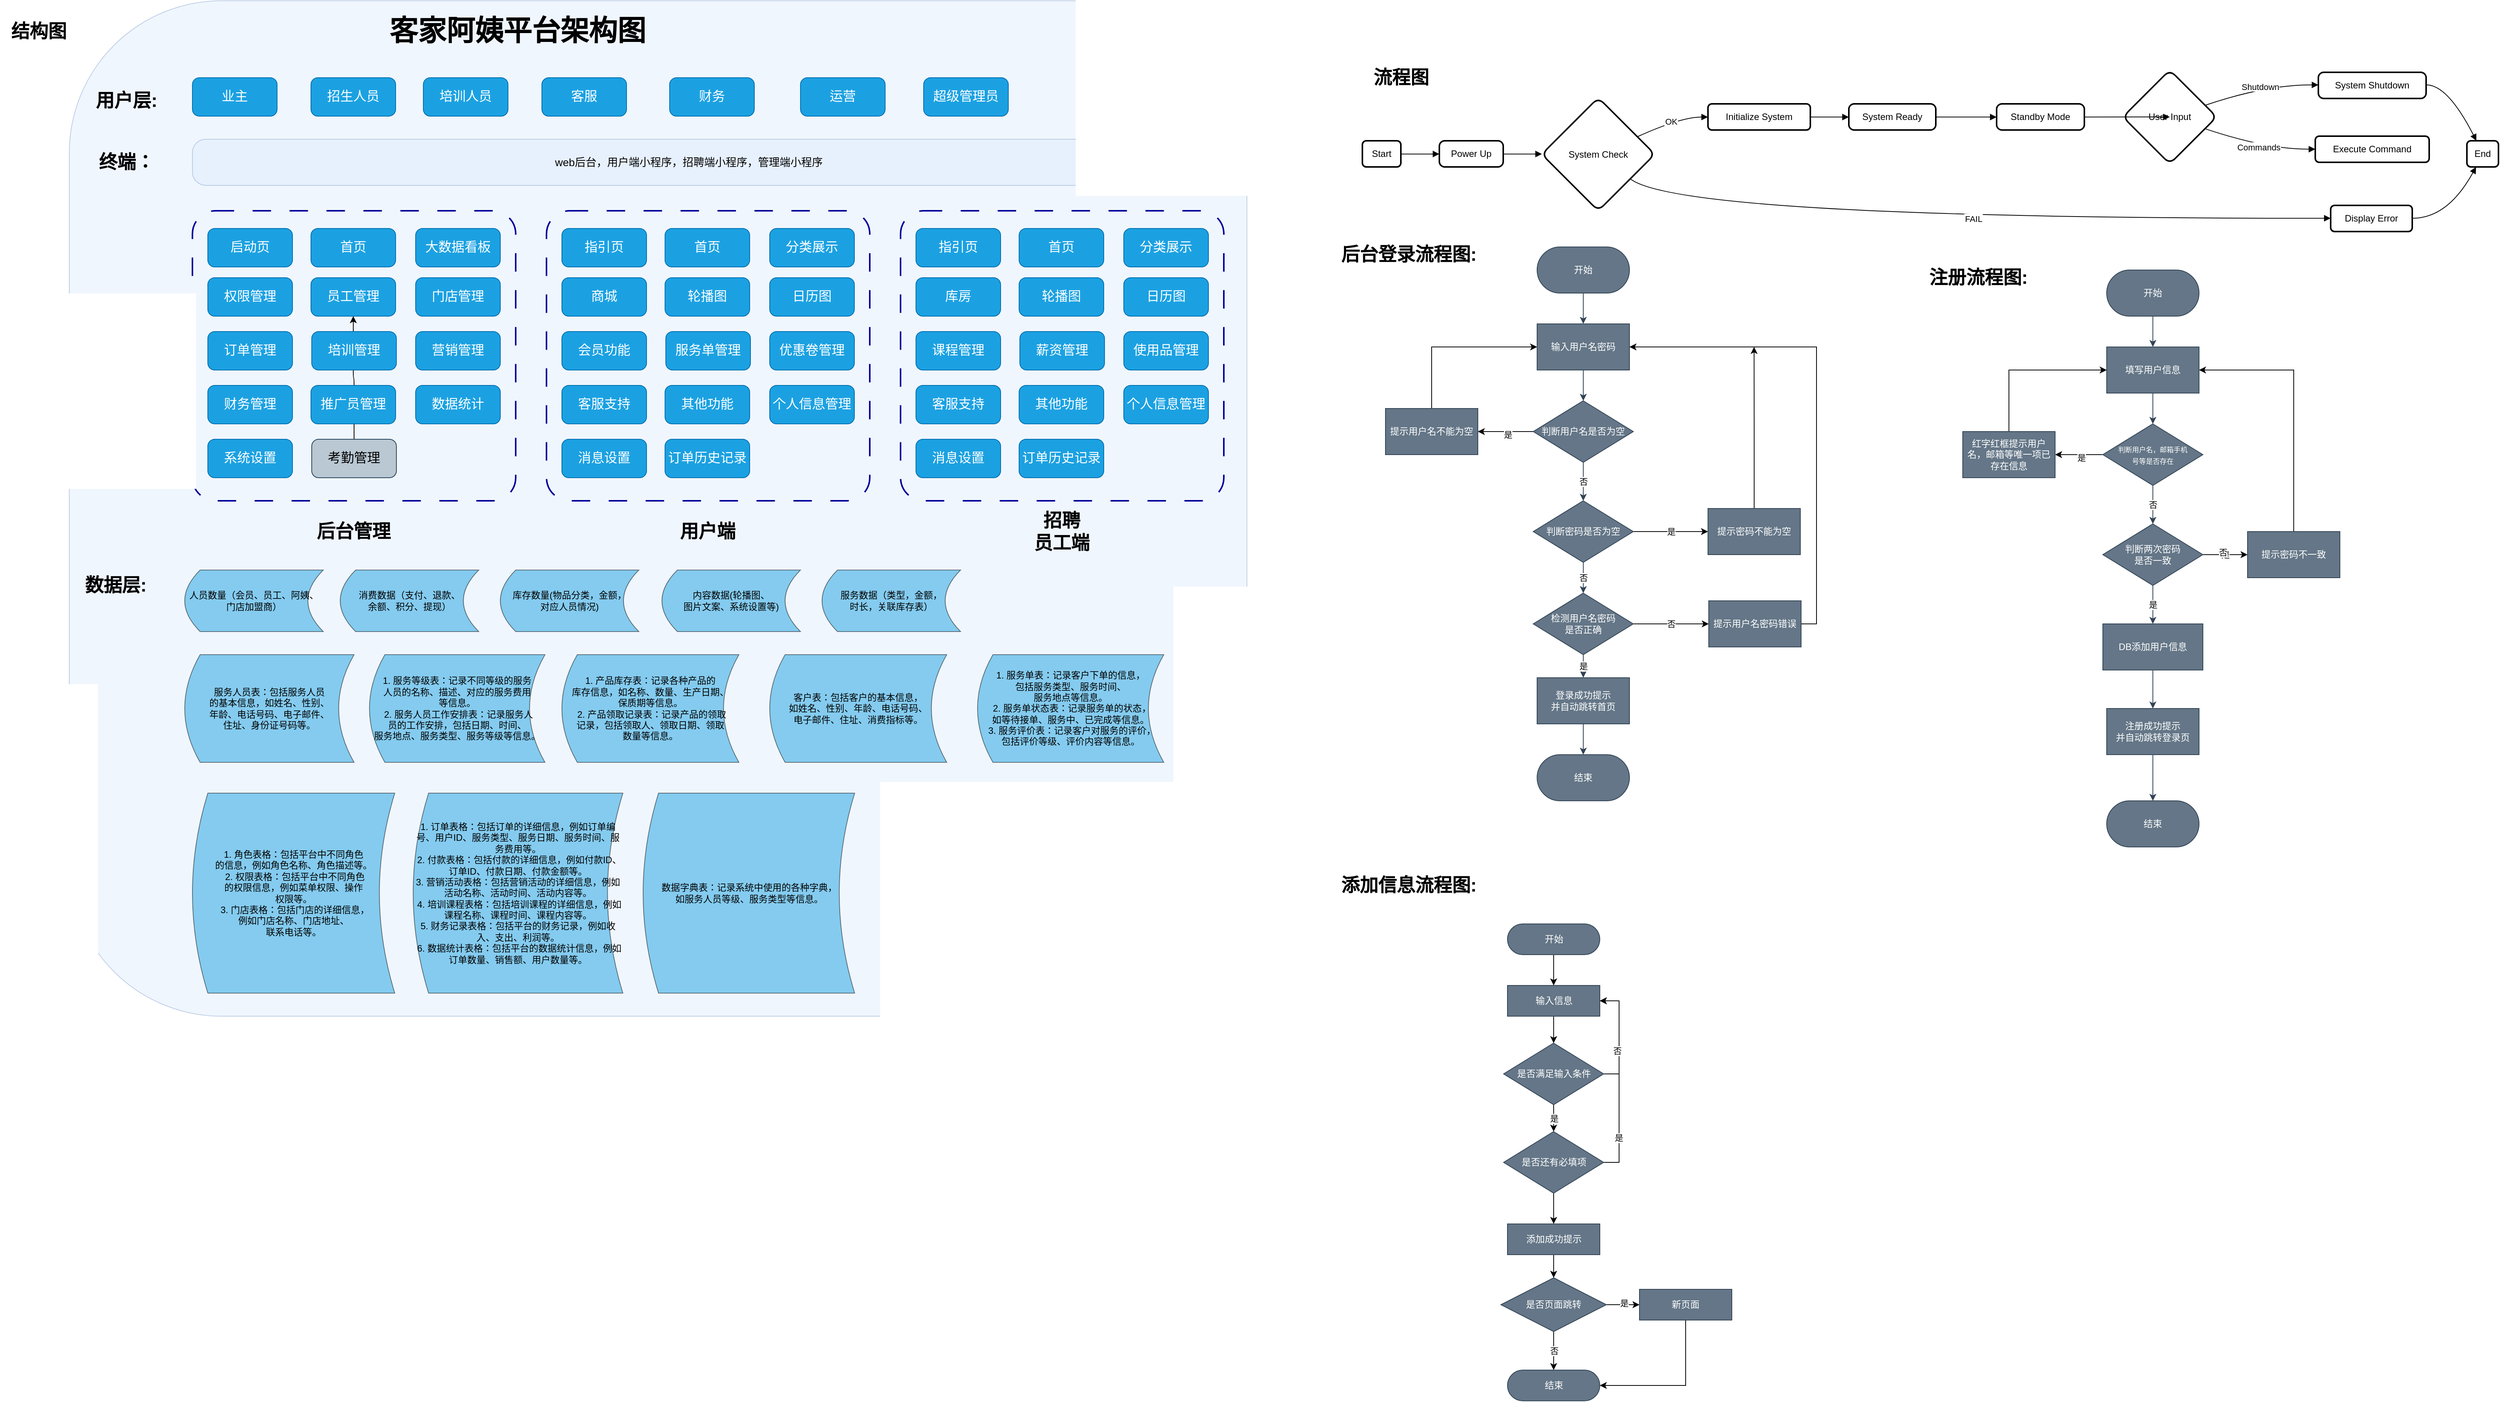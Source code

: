 <mxfile version="21.3.0" type="github">
  <diagram name="Page-1" id="kuUTJhznfEHe3Q5honYC">
    <mxGraphModel dx="1498" dy="2571" grid="1" gridSize="10" guides="1" tooltips="1" connect="1" arrows="1" fold="1" page="1" pageScale="1" pageWidth="827" pageHeight="1169" math="0" shadow="0">
      <root>
        <mxCell id="0" />
        <mxCell id="5et0_8yqEDU4hoJO8OPt-68" value="添加信息流程图" parent="0" />
        <mxCell id="5et0_8yqEDU4hoJO8OPt-126" style="edgeStyle=orthogonalEdgeStyle;rounded=0;orthogonalLoop=1;jettySize=auto;html=1;exitX=0.5;exitY=1;exitDx=0;exitDy=0;" edge="1" parent="5et0_8yqEDU4hoJO8OPt-68" source="5et0_8yqEDU4hoJO8OPt-127" target="5et0_8yqEDU4hoJO8OPt-129">
          <mxGeometry relative="1" as="geometry" />
        </mxCell>
        <mxCell id="5et0_8yqEDU4hoJO8OPt-127" value="开始" style="rounded=1;whiteSpace=wrap;html=1;arcSize=50;fillColor=#647687;strokeColor=#314354;fontColor=#ffffff;" vertex="1" parent="5et0_8yqEDU4hoJO8OPt-68">
          <mxGeometry x="1968.5" y="320" width="120" height="40" as="geometry" />
        </mxCell>
        <mxCell id="5et0_8yqEDU4hoJO8OPt-128" style="edgeStyle=orthogonalEdgeStyle;rounded=0;orthogonalLoop=1;jettySize=auto;html=1;exitX=0.5;exitY=1;exitDx=0;exitDy=0;" edge="1" parent="5et0_8yqEDU4hoJO8OPt-68" source="5et0_8yqEDU4hoJO8OPt-129" target="5et0_8yqEDU4hoJO8OPt-132">
          <mxGeometry relative="1" as="geometry" />
        </mxCell>
        <mxCell id="5et0_8yqEDU4hoJO8OPt-129" value="输入信息" style="rounded=0;whiteSpace=wrap;html=1;fillColor=#647687;strokeColor=#314354;fontColor=#ffffff;" vertex="1" parent="5et0_8yqEDU4hoJO8OPt-68">
          <mxGeometry x="1968.5" y="400" width="120" height="40" as="geometry" />
        </mxCell>
        <mxCell id="5et0_8yqEDU4hoJO8OPt-130" value="" style="edgeStyle=orthogonalEdgeStyle;rounded=0;orthogonalLoop=1;jettySize=auto;html=1;exitX=1;exitY=0.5;exitDx=0;exitDy=0;entryX=1;entryY=0.5;entryDx=0;entryDy=0;" edge="1" parent="5et0_8yqEDU4hoJO8OPt-68" source="5et0_8yqEDU4hoJO8OPt-132" target="5et0_8yqEDU4hoJO8OPt-129">
          <mxGeometry relative="1" as="geometry" />
        </mxCell>
        <mxCell id="5et0_8yqEDU4hoJO8OPt-131" value="是" style="edgeStyle=orthogonalEdgeStyle;rounded=0;orthogonalLoop=1;jettySize=auto;html=1;exitX=0.5;exitY=1;exitDx=0;exitDy=0;entryX=0.5;entryY=0;entryDx=0;entryDy=0;" edge="1" parent="5et0_8yqEDU4hoJO8OPt-68" source="5et0_8yqEDU4hoJO8OPt-132" target="5et0_8yqEDU4hoJO8OPt-138">
          <mxGeometry relative="1" as="geometry" />
        </mxCell>
        <mxCell id="5et0_8yqEDU4hoJO8OPt-132" value="是否满足输入条件" style="rhombus;whiteSpace=wrap;html=1;fillColor=#647687;strokeColor=#314354;fontColor=#ffffff;" vertex="1" parent="5et0_8yqEDU4hoJO8OPt-68">
          <mxGeometry x="1963.5" y="475" width="130" height="80" as="geometry" />
        </mxCell>
        <mxCell id="5et0_8yqEDU4hoJO8OPt-134" value="" style="edgeStyle=orthogonalEdgeStyle;rounded=0;orthogonalLoop=1;jettySize=auto;html=1;exitX=1;exitY=0.5;exitDx=0;exitDy=0;entryX=1;entryY=0.5;entryDx=0;entryDy=0;" edge="1" parent="5et0_8yqEDU4hoJO8OPt-68" source="5et0_8yqEDU4hoJO8OPt-138" target="5et0_8yqEDU4hoJO8OPt-129">
          <mxGeometry relative="1" as="geometry">
            <mxPoint x="2113.5" y="520" as="targetPoint" />
          </mxGeometry>
        </mxCell>
        <mxCell id="5et0_8yqEDU4hoJO8OPt-135" value="是" style="edgeLabel;html=1;align=center;verticalAlign=middle;resizable=0;points=[];" vertex="1" connectable="0" parent="5et0_8yqEDU4hoJO8OPt-134">
          <mxGeometry x="-0.593" y="1" relative="1" as="geometry">
            <mxPoint as="offset" />
          </mxGeometry>
        </mxCell>
        <mxCell id="5et0_8yqEDU4hoJO8OPt-136" value="否" style="edgeLabel;html=1;align=center;verticalAlign=middle;resizable=0;points=[];" vertex="1" connectable="0" parent="5et0_8yqEDU4hoJO8OPt-134">
          <mxGeometry x="0.37" y="-2" relative="1" as="geometry">
            <mxPoint x="-5" y="9" as="offset" />
          </mxGeometry>
        </mxCell>
        <mxCell id="5et0_8yqEDU4hoJO8OPt-137" style="edgeStyle=orthogonalEdgeStyle;rounded=0;orthogonalLoop=1;jettySize=auto;html=1;exitX=0.5;exitY=1;exitDx=0;exitDy=0;entryX=0.5;entryY=0;entryDx=0;entryDy=0;" edge="1" parent="5et0_8yqEDU4hoJO8OPt-68" source="5et0_8yqEDU4hoJO8OPt-138" target="5et0_8yqEDU4hoJO8OPt-140">
          <mxGeometry relative="1" as="geometry" />
        </mxCell>
        <mxCell id="5et0_8yqEDU4hoJO8OPt-138" value="是否还有必填项" style="rhombus;whiteSpace=wrap;html=1;fillColor=#647687;strokeColor=#314354;fontColor=#ffffff;" vertex="1" parent="5et0_8yqEDU4hoJO8OPt-68">
          <mxGeometry x="1963.5" y="590" width="130" height="80" as="geometry" />
        </mxCell>
        <mxCell id="5et0_8yqEDU4hoJO8OPt-139" style="edgeStyle=orthogonalEdgeStyle;rounded=0;orthogonalLoop=1;jettySize=auto;html=1;exitX=0.5;exitY=1;exitDx=0;exitDy=0;entryX=0.5;entryY=0;entryDx=0;entryDy=0;" edge="1" parent="5et0_8yqEDU4hoJO8OPt-68" source="5et0_8yqEDU4hoJO8OPt-140" target="5et0_8yqEDU4hoJO8OPt-144">
          <mxGeometry relative="1" as="geometry" />
        </mxCell>
        <mxCell id="5et0_8yqEDU4hoJO8OPt-140" value="添加成功提示" style="rounded=0;whiteSpace=wrap;html=1;fillColor=#647687;strokeColor=#314354;fontColor=#ffffff;" vertex="1" parent="5et0_8yqEDU4hoJO8OPt-68">
          <mxGeometry x="1968.5" y="710" width="120" height="40" as="geometry" />
        </mxCell>
        <mxCell id="5et0_8yqEDU4hoJO8OPt-141" value="否" style="edgeStyle=orthogonalEdgeStyle;rounded=0;orthogonalLoop=1;jettySize=auto;html=1;exitX=0.5;exitY=1;exitDx=0;exitDy=0;entryX=0.5;entryY=0;entryDx=0;entryDy=0;" edge="1" parent="5et0_8yqEDU4hoJO8OPt-68" source="5et0_8yqEDU4hoJO8OPt-144" target="5et0_8yqEDU4hoJO8OPt-145">
          <mxGeometry relative="1" as="geometry" />
        </mxCell>
        <mxCell id="5et0_8yqEDU4hoJO8OPt-142" style="edgeStyle=orthogonalEdgeStyle;rounded=0;orthogonalLoop=1;jettySize=auto;html=1;exitX=1;exitY=0.5;exitDx=0;exitDy=0;entryX=0;entryY=0.5;entryDx=0;entryDy=0;" edge="1" parent="5et0_8yqEDU4hoJO8OPt-68" source="5et0_8yqEDU4hoJO8OPt-144" target="5et0_8yqEDU4hoJO8OPt-146">
          <mxGeometry relative="1" as="geometry" />
        </mxCell>
        <mxCell id="5et0_8yqEDU4hoJO8OPt-143" value="是" style="edgeLabel;html=1;align=center;verticalAlign=middle;resizable=0;points=[];" vertex="1" connectable="0" parent="5et0_8yqEDU4hoJO8OPt-142">
          <mxGeometry x="0.058" y="2" relative="1" as="geometry">
            <mxPoint as="offset" />
          </mxGeometry>
        </mxCell>
        <mxCell id="5et0_8yqEDU4hoJO8OPt-144" value="是否页面跳转" style="rhombus;whiteSpace=wrap;html=1;fillColor=#647687;strokeColor=#314354;fontColor=#ffffff;" vertex="1" parent="5et0_8yqEDU4hoJO8OPt-68">
          <mxGeometry x="1960" y="780" width="137" height="70" as="geometry" />
        </mxCell>
        <mxCell id="5et0_8yqEDU4hoJO8OPt-145" value="结束" style="rounded=1;whiteSpace=wrap;html=1;arcSize=50;fillColor=#647687;strokeColor=#314354;fontColor=#ffffff;" vertex="1" parent="5et0_8yqEDU4hoJO8OPt-68">
          <mxGeometry x="1968.5" y="900" width="120" height="40" as="geometry" />
        </mxCell>
        <mxCell id="5et0_8yqEDU4hoJO8OPt-148" style="edgeStyle=orthogonalEdgeStyle;rounded=0;orthogonalLoop=1;jettySize=auto;html=1;exitX=0.5;exitY=1;exitDx=0;exitDy=0;entryX=1;entryY=0.5;entryDx=0;entryDy=0;" edge="1" parent="5et0_8yqEDU4hoJO8OPt-68" source="5et0_8yqEDU4hoJO8OPt-146" target="5et0_8yqEDU4hoJO8OPt-145">
          <mxGeometry relative="1" as="geometry" />
        </mxCell>
        <mxCell id="5et0_8yqEDU4hoJO8OPt-146" value="新页面" style="rounded=0;whiteSpace=wrap;html=1;fillColor=#647687;strokeColor=#314354;fontColor=#ffffff;" vertex="1" parent="5et0_8yqEDU4hoJO8OPt-68">
          <mxGeometry x="2140" y="795" width="120" height="40" as="geometry" />
        </mxCell>
        <UserObject label="添加信息流程图:" tags="添加信息流程图" id="5et0_8yqEDU4hoJO8OPt-147">
          <mxCell style="text;strokeColor=none;fillColor=none;html=1;fontSize=24;fontStyle=1;verticalAlign=middle;align=center;rounded=1;" vertex="1" parent="5et0_8yqEDU4hoJO8OPt-68">
            <mxGeometry x="1790" y="250" width="100" height="40" as="geometry" />
          </mxCell>
        </UserObject>
        <mxCell id="5et0_8yqEDU4hoJO8OPt-149" value="注册流程图" parent="0" />
        <mxCell id="5et0_8yqEDU4hoJO8OPt-150" style="edgeStyle=orthogonalEdgeStyle;rounded=0;orthogonalLoop=1;jettySize=auto;html=1;exitX=0.5;exitY=1;exitDx=0;exitDy=0;entryX=0.5;entryY=0;entryDx=0;entryDy=0;fillColor=#647687;strokeColor=#314354;" edge="1" source="5et0_8yqEDU4hoJO8OPt-151" target="5et0_8yqEDU4hoJO8OPt-154" parent="5et0_8yqEDU4hoJO8OPt-149">
          <mxGeometry relative="1" as="geometry" />
        </mxCell>
        <mxCell id="5et0_8yqEDU4hoJO8OPt-151" value="开始" style="rounded=1;whiteSpace=wrap;html=1;arcSize=50;fillColor=#647687;strokeColor=#314354;fontColor=#ffffff;" vertex="1" parent="5et0_8yqEDU4hoJO8OPt-149">
          <mxGeometry x="2747.0" y="-530.0" width="120" height="60" as="geometry" />
        </mxCell>
        <UserObject label="注册流程图:" tags="后台登录流程 添加信息流程图" id="5et0_8yqEDU4hoJO8OPt-152">
          <mxCell style="text;strokeColor=none;fillColor=none;html=1;fontSize=24;fontStyle=1;verticalAlign=middle;align=center;rounded=1;" vertex="1" parent="5et0_8yqEDU4hoJO8OPt-149">
            <mxGeometry x="2530.0" y="-540.0" width="100" height="40" as="geometry" />
          </mxCell>
        </UserObject>
        <mxCell id="5et0_8yqEDU4hoJO8OPt-153" style="edgeStyle=orthogonalEdgeStyle;rounded=0;orthogonalLoop=1;jettySize=auto;html=1;exitX=0.5;exitY=1;exitDx=0;exitDy=0;entryX=0.5;entryY=0;entryDx=0;entryDy=0;fillColor=#647687;strokeColor=#314354;" edge="1" source="5et0_8yqEDU4hoJO8OPt-154" target="5et0_8yqEDU4hoJO8OPt-158" parent="5et0_8yqEDU4hoJO8OPt-149">
          <mxGeometry relative="1" as="geometry" />
        </mxCell>
        <mxCell id="5et0_8yqEDU4hoJO8OPt-154" value="填写用户信息" style="rounded=0;whiteSpace=wrap;html=1;fillColor=#647687;strokeColor=#314354;fontColor=#ffffff;" vertex="1" parent="5et0_8yqEDU4hoJO8OPt-149">
          <mxGeometry x="2747.0" y="-430.0" width="120" height="60" as="geometry" />
        </mxCell>
        <mxCell id="5et0_8yqEDU4hoJO8OPt-155" value="否" style="edgeStyle=orthogonalEdgeStyle;rounded=0;orthogonalLoop=1;jettySize=auto;html=1;exitX=0.5;exitY=1;exitDx=0;exitDy=0;entryX=0.5;entryY=0;entryDx=0;entryDy=0;fillColor=#647687;strokeColor=#314354;" edge="1" source="5et0_8yqEDU4hoJO8OPt-158" target="5et0_8yqEDU4hoJO8OPt-161" parent="5et0_8yqEDU4hoJO8OPt-149">
          <mxGeometry relative="1" as="geometry" />
        </mxCell>
        <mxCell id="5et0_8yqEDU4hoJO8OPt-156" style="edgeStyle=orthogonalEdgeStyle;rounded=0;orthogonalLoop=1;jettySize=auto;html=1;exitX=0;exitY=0.5;exitDx=0;exitDy=0;entryX=1;entryY=0.5;entryDx=0;entryDy=0;" edge="1" source="5et0_8yqEDU4hoJO8OPt-158" target="5et0_8yqEDU4hoJO8OPt-169" parent="5et0_8yqEDU4hoJO8OPt-149">
          <mxGeometry relative="1" as="geometry" />
        </mxCell>
        <mxCell id="5et0_8yqEDU4hoJO8OPt-157" value="是" style="edgeLabel;html=1;align=center;verticalAlign=middle;resizable=0;points=[];" vertex="1" connectable="0" parent="5et0_8yqEDU4hoJO8OPt-156">
          <mxGeometry x="-0.073" y="4" relative="1" as="geometry">
            <mxPoint as="offset" />
          </mxGeometry>
        </mxCell>
        <mxCell id="5et0_8yqEDU4hoJO8OPt-158" value="&lt;font style=&quot;font-size: 9px;&quot;&gt;判断用户名，邮箱手机&lt;br&gt;号等是否存在&lt;/font&gt;" style="rhombus;whiteSpace=wrap;html=1;fillColor=#647687;strokeColor=#314354;fontColor=#ffffff;" vertex="1" parent="5et0_8yqEDU4hoJO8OPt-149">
          <mxGeometry x="2742.0" y="-330.0" width="130" height="80" as="geometry" />
        </mxCell>
        <mxCell id="5et0_8yqEDU4hoJO8OPt-159" value="是" style="edgeStyle=orthogonalEdgeStyle;rounded=0;orthogonalLoop=1;jettySize=auto;html=1;exitX=0.5;exitY=1;exitDx=0;exitDy=0;entryX=0.5;entryY=0;entryDx=0;entryDy=0;fillColor=#647687;strokeColor=#314354;" edge="1" source="5et0_8yqEDU4hoJO8OPt-161" target="5et0_8yqEDU4hoJO8OPt-164" parent="5et0_8yqEDU4hoJO8OPt-149">
          <mxGeometry relative="1" as="geometry" />
        </mxCell>
        <mxCell id="5et0_8yqEDU4hoJO8OPt-160" value="是" style="edgeStyle=orthogonalEdgeStyle;rounded=0;orthogonalLoop=1;jettySize=auto;html=1;exitX=1;exitY=0.5;exitDx=0;exitDy=0;" edge="1" source="5et0_8yqEDU4hoJO8OPt-161" target="5et0_8yqEDU4hoJO8OPt-173" parent="5et0_8yqEDU4hoJO8OPt-149">
          <mxGeometry relative="1" as="geometry" />
        </mxCell>
        <mxCell id="5et0_8yqEDU4hoJO8OPt-174" value="否" style="edgeLabel;html=1;align=center;verticalAlign=middle;resizable=0;points=[];" vertex="1" connectable="0" parent="5et0_8yqEDU4hoJO8OPt-160">
          <mxGeometry x="-0.102" y="3" relative="1" as="geometry">
            <mxPoint as="offset" />
          </mxGeometry>
        </mxCell>
        <mxCell id="5et0_8yqEDU4hoJO8OPt-161" value="判断两次密码&lt;br&gt;是否一致" style="rhombus;whiteSpace=wrap;html=1;fillColor=#647687;strokeColor=#314354;fontColor=#ffffff;" vertex="1" parent="5et0_8yqEDU4hoJO8OPt-149">
          <mxGeometry x="2742.0" y="-200.0" width="130" height="80" as="geometry" />
        </mxCell>
        <mxCell id="5et0_8yqEDU4hoJO8OPt-162" value="" style="edgeStyle=orthogonalEdgeStyle;rounded=0;orthogonalLoop=1;jettySize=auto;html=1;exitX=0.5;exitY=1;exitDx=0;exitDy=0;entryX=0.5;entryY=0;entryDx=0;entryDy=0;fillColor=#647687;strokeColor=#314354;" edge="1" source="5et0_8yqEDU4hoJO8OPt-164" target="5et0_8yqEDU4hoJO8OPt-166" parent="5et0_8yqEDU4hoJO8OPt-149">
          <mxGeometry relative="1" as="geometry" />
        </mxCell>
        <mxCell id="5et0_8yqEDU4hoJO8OPt-164" value="DB添加用户信息" style="rhombus;whiteSpace=wrap;html=1;fillColor=#647687;strokeColor=#314354;fontColor=#ffffff;shape=label;perimeter=rectanglePerimeter;rounded=0;" vertex="1" parent="5et0_8yqEDU4hoJO8OPt-149">
          <mxGeometry x="2742" y="-70" width="130" height="60" as="geometry" />
        </mxCell>
        <mxCell id="5et0_8yqEDU4hoJO8OPt-165" style="edgeStyle=orthogonalEdgeStyle;rounded=0;orthogonalLoop=1;jettySize=auto;html=1;exitX=0.5;exitY=1;exitDx=0;exitDy=0;entryX=0.5;entryY=0;entryDx=0;entryDy=0;fillColor=#647687;strokeColor=#314354;" edge="1" source="5et0_8yqEDU4hoJO8OPt-166" target="5et0_8yqEDU4hoJO8OPt-167" parent="5et0_8yqEDU4hoJO8OPt-149">
          <mxGeometry relative="1" as="geometry" />
        </mxCell>
        <mxCell id="5et0_8yqEDU4hoJO8OPt-166" value="注册成功提示&lt;br&gt;并自动跳转登录页" style="rounded=0;whiteSpace=wrap;html=1;fillColor=#647687;strokeColor=#314354;fontColor=#ffffff;" vertex="1" parent="5et0_8yqEDU4hoJO8OPt-149">
          <mxGeometry x="2747.0" y="40.0" width="120" height="60" as="geometry" />
        </mxCell>
        <mxCell id="5et0_8yqEDU4hoJO8OPt-167" value="结束" style="rounded=1;whiteSpace=wrap;html=1;arcSize=50;fillColor=#647687;strokeColor=#314354;fontColor=#ffffff;" vertex="1" parent="5et0_8yqEDU4hoJO8OPt-149">
          <mxGeometry x="2747.0" y="160.0" width="120" height="60" as="geometry" />
        </mxCell>
        <mxCell id="5et0_8yqEDU4hoJO8OPt-168" style="edgeStyle=orthogonalEdgeStyle;rounded=0;orthogonalLoop=1;jettySize=auto;html=1;exitX=0.5;exitY=0;exitDx=0;exitDy=0;entryX=0;entryY=0.5;entryDx=0;entryDy=0;" edge="1" source="5et0_8yqEDU4hoJO8OPt-169" target="5et0_8yqEDU4hoJO8OPt-154" parent="5et0_8yqEDU4hoJO8OPt-149">
          <mxGeometry relative="1" as="geometry" />
        </mxCell>
        <mxCell id="5et0_8yqEDU4hoJO8OPt-169" value="红字红框提示用户名，邮箱等唯一项已存在信息&lt;br&gt;" style="rounded=0;whiteSpace=wrap;html=1;fillColor=#647687;strokeColor=#314354;fontColor=#ffffff;" vertex="1" parent="5et0_8yqEDU4hoJO8OPt-149">
          <mxGeometry x="2560.0" y="-320.0" width="120" height="60" as="geometry" />
        </mxCell>
        <mxCell id="5et0_8yqEDU4hoJO8OPt-181" style="edgeStyle=orthogonalEdgeStyle;rounded=0;orthogonalLoop=1;jettySize=auto;html=1;exitX=0.5;exitY=0;exitDx=0;exitDy=0;entryX=1;entryY=0.5;entryDx=0;entryDy=0;" edge="1" parent="5et0_8yqEDU4hoJO8OPt-149" source="5et0_8yqEDU4hoJO8OPt-173" target="5et0_8yqEDU4hoJO8OPt-154">
          <mxGeometry relative="1" as="geometry" />
        </mxCell>
        <mxCell id="5et0_8yqEDU4hoJO8OPt-173" value="提示密码不一致" style="rounded=0;whiteSpace=wrap;html=1;fillColor=#647687;strokeColor=#314354;fontColor=#ffffff;" vertex="1" parent="5et0_8yqEDU4hoJO8OPt-149">
          <mxGeometry x="2930.0" y="-190.0" width="120" height="60" as="geometry" />
        </mxCell>
        <mxCell id="5et0_8yqEDU4hoJO8OPt-42" value="后台登录流程图" parent="0" />
        <mxCell id="5et0_8yqEDU4hoJO8OPt-43" style="edgeStyle=orthogonalEdgeStyle;rounded=0;orthogonalLoop=1;jettySize=auto;html=1;exitX=0.5;exitY=1;exitDx=0;exitDy=0;entryX=0.5;entryY=0;entryDx=0;entryDy=0;fillColor=#647687;strokeColor=#314354;" edge="1" parent="5et0_8yqEDU4hoJO8OPt-42" source="5et0_8yqEDU4hoJO8OPt-44" target="5et0_8yqEDU4hoJO8OPt-47">
          <mxGeometry relative="1" as="geometry" />
        </mxCell>
        <mxCell id="5et0_8yqEDU4hoJO8OPt-44" value="开始" style="rounded=1;whiteSpace=wrap;html=1;arcSize=50;fillColor=#647687;strokeColor=#314354;fontColor=#ffffff;" vertex="1" parent="5et0_8yqEDU4hoJO8OPt-42">
          <mxGeometry x="2007" y="-560" width="120" height="60" as="geometry" />
        </mxCell>
        <UserObject label="后台登录流程图:" tags="后台登录流程 添加信息流程图" id="5et0_8yqEDU4hoJO8OPt-45">
          <mxCell style="text;strokeColor=none;fillColor=none;html=1;fontSize=24;fontStyle=1;verticalAlign=middle;align=center;rounded=1;" vertex="1" parent="5et0_8yqEDU4hoJO8OPt-42">
            <mxGeometry x="1790" y="-570" width="100" height="40" as="geometry" />
          </mxCell>
        </UserObject>
        <mxCell id="5et0_8yqEDU4hoJO8OPt-46" style="edgeStyle=orthogonalEdgeStyle;rounded=0;orthogonalLoop=1;jettySize=auto;html=1;exitX=0.5;exitY=1;exitDx=0;exitDy=0;entryX=0.5;entryY=0;entryDx=0;entryDy=0;fillColor=#647687;strokeColor=#314354;" edge="1" parent="5et0_8yqEDU4hoJO8OPt-42" source="5et0_8yqEDU4hoJO8OPt-47" target="5et0_8yqEDU4hoJO8OPt-51">
          <mxGeometry relative="1" as="geometry" />
        </mxCell>
        <mxCell id="5et0_8yqEDU4hoJO8OPt-47" value="输入用户名密码" style="rounded=0;whiteSpace=wrap;html=1;fillColor=#647687;strokeColor=#314354;fontColor=#ffffff;" vertex="1" parent="5et0_8yqEDU4hoJO8OPt-42">
          <mxGeometry x="2007" y="-460" width="120" height="60" as="geometry" />
        </mxCell>
        <mxCell id="5et0_8yqEDU4hoJO8OPt-48" value="否" style="edgeStyle=orthogonalEdgeStyle;rounded=0;orthogonalLoop=1;jettySize=auto;html=1;exitX=0.5;exitY=1;exitDx=0;exitDy=0;entryX=0.5;entryY=0;entryDx=0;entryDy=0;fillColor=#647687;strokeColor=#314354;" edge="1" parent="5et0_8yqEDU4hoJO8OPt-42" source="5et0_8yqEDU4hoJO8OPt-51" target="5et0_8yqEDU4hoJO8OPt-54">
          <mxGeometry relative="1" as="geometry" />
        </mxCell>
        <mxCell id="5et0_8yqEDU4hoJO8OPt-49" style="edgeStyle=orthogonalEdgeStyle;rounded=0;orthogonalLoop=1;jettySize=auto;html=1;exitX=0;exitY=0.5;exitDx=0;exitDy=0;entryX=1;entryY=0.5;entryDx=0;entryDy=0;" edge="1" parent="5et0_8yqEDU4hoJO8OPt-42" source="5et0_8yqEDU4hoJO8OPt-51" target="5et0_8yqEDU4hoJO8OPt-62">
          <mxGeometry relative="1" as="geometry" />
        </mxCell>
        <mxCell id="5et0_8yqEDU4hoJO8OPt-50" value="是" style="edgeLabel;html=1;align=center;verticalAlign=middle;resizable=0;points=[];" vertex="1" connectable="0" parent="5et0_8yqEDU4hoJO8OPt-49">
          <mxGeometry x="-0.073" y="4" relative="1" as="geometry">
            <mxPoint as="offset" />
          </mxGeometry>
        </mxCell>
        <mxCell id="5et0_8yqEDU4hoJO8OPt-51" value="判断用户名是否为空" style="rhombus;whiteSpace=wrap;html=1;fillColor=#647687;strokeColor=#314354;fontColor=#ffffff;" vertex="1" parent="5et0_8yqEDU4hoJO8OPt-42">
          <mxGeometry x="2002" y="-360" width="130" height="80" as="geometry" />
        </mxCell>
        <mxCell id="5et0_8yqEDU4hoJO8OPt-52" value="否" style="edgeStyle=orthogonalEdgeStyle;rounded=0;orthogonalLoop=1;jettySize=auto;html=1;exitX=0.5;exitY=1;exitDx=0;exitDy=0;entryX=0.5;entryY=0;entryDx=0;entryDy=0;fillColor=#647687;strokeColor=#314354;" edge="1" parent="5et0_8yqEDU4hoJO8OPt-42" source="5et0_8yqEDU4hoJO8OPt-54" target="5et0_8yqEDU4hoJO8OPt-57">
          <mxGeometry relative="1" as="geometry" />
        </mxCell>
        <mxCell id="5et0_8yqEDU4hoJO8OPt-53" value="是" style="edgeStyle=orthogonalEdgeStyle;rounded=0;orthogonalLoop=1;jettySize=auto;html=1;exitX=1;exitY=0.5;exitDx=0;exitDy=0;" edge="1" parent="5et0_8yqEDU4hoJO8OPt-42" source="5et0_8yqEDU4hoJO8OPt-54" target="5et0_8yqEDU4hoJO8OPt-66">
          <mxGeometry relative="1" as="geometry" />
        </mxCell>
        <mxCell id="5et0_8yqEDU4hoJO8OPt-54" value="判断密码是否为空" style="rhombus;whiteSpace=wrap;html=1;fillColor=#647687;strokeColor=#314354;fontColor=#ffffff;" vertex="1" parent="5et0_8yqEDU4hoJO8OPt-42">
          <mxGeometry x="2002" y="-230" width="130" height="80" as="geometry" />
        </mxCell>
        <mxCell id="5et0_8yqEDU4hoJO8OPt-55" value="是" style="edgeStyle=orthogonalEdgeStyle;rounded=0;orthogonalLoop=1;jettySize=auto;html=1;exitX=0.5;exitY=1;exitDx=0;exitDy=0;entryX=0.5;entryY=0;entryDx=0;entryDy=0;fillColor=#647687;strokeColor=#314354;" edge="1" parent="5et0_8yqEDU4hoJO8OPt-42" source="5et0_8yqEDU4hoJO8OPt-57" target="5et0_8yqEDU4hoJO8OPt-59">
          <mxGeometry relative="1" as="geometry" />
        </mxCell>
        <mxCell id="5et0_8yqEDU4hoJO8OPt-56" value="否" style="edgeStyle=orthogonalEdgeStyle;rounded=0;orthogonalLoop=1;jettySize=auto;html=1;exitX=1;exitY=0.5;exitDx=0;exitDy=0;" edge="1" parent="5et0_8yqEDU4hoJO8OPt-42" source="5et0_8yqEDU4hoJO8OPt-57" target="5et0_8yqEDU4hoJO8OPt-64">
          <mxGeometry relative="1" as="geometry" />
        </mxCell>
        <mxCell id="5et0_8yqEDU4hoJO8OPt-57" value="检测用户名密码&lt;br&gt;是否正确" style="rhombus;whiteSpace=wrap;html=1;fillColor=#647687;strokeColor=#314354;fontColor=#ffffff;" vertex="1" parent="5et0_8yqEDU4hoJO8OPt-42">
          <mxGeometry x="2002" y="-110" width="130" height="80" as="geometry" />
        </mxCell>
        <mxCell id="5et0_8yqEDU4hoJO8OPt-58" style="edgeStyle=orthogonalEdgeStyle;rounded=0;orthogonalLoop=1;jettySize=auto;html=1;exitX=0.5;exitY=1;exitDx=0;exitDy=0;entryX=0.5;entryY=0;entryDx=0;entryDy=0;fillColor=#647687;strokeColor=#314354;" edge="1" parent="5et0_8yqEDU4hoJO8OPt-42" source="5et0_8yqEDU4hoJO8OPt-59" target="5et0_8yqEDU4hoJO8OPt-60">
          <mxGeometry relative="1" as="geometry" />
        </mxCell>
        <mxCell id="5et0_8yqEDU4hoJO8OPt-59" value="登录成功提示&lt;br&gt;并自动跳转首页" style="rounded=0;whiteSpace=wrap;html=1;fillColor=#647687;strokeColor=#314354;fontColor=#ffffff;" vertex="1" parent="5et0_8yqEDU4hoJO8OPt-42">
          <mxGeometry x="2007" width="120" height="60" as="geometry" />
        </mxCell>
        <mxCell id="5et0_8yqEDU4hoJO8OPt-60" value="结束" style="rounded=1;whiteSpace=wrap;html=1;arcSize=50;fillColor=#647687;strokeColor=#314354;fontColor=#ffffff;" vertex="1" parent="5et0_8yqEDU4hoJO8OPt-42">
          <mxGeometry x="2007" y="100" width="120" height="60" as="geometry" />
        </mxCell>
        <mxCell id="5et0_8yqEDU4hoJO8OPt-61" style="edgeStyle=orthogonalEdgeStyle;rounded=0;orthogonalLoop=1;jettySize=auto;html=1;exitX=0.5;exitY=0;exitDx=0;exitDy=0;entryX=0;entryY=0.5;entryDx=0;entryDy=0;" edge="1" parent="5et0_8yqEDU4hoJO8OPt-42" source="5et0_8yqEDU4hoJO8OPt-62" target="5et0_8yqEDU4hoJO8OPt-47">
          <mxGeometry relative="1" as="geometry" />
        </mxCell>
        <mxCell id="5et0_8yqEDU4hoJO8OPt-62" value="提示用户名不能为空" style="rounded=0;whiteSpace=wrap;html=1;fillColor=#647687;strokeColor=#314354;fontColor=#ffffff;" vertex="1" parent="5et0_8yqEDU4hoJO8OPt-42">
          <mxGeometry x="1810" y="-350" width="120" height="60" as="geometry" />
        </mxCell>
        <mxCell id="5et0_8yqEDU4hoJO8OPt-63" style="edgeStyle=orthogonalEdgeStyle;rounded=0;orthogonalLoop=1;jettySize=auto;html=1;exitX=1;exitY=0.5;exitDx=0;exitDy=0;entryX=1;entryY=0.5;entryDx=0;entryDy=0;" edge="1" parent="5et0_8yqEDU4hoJO8OPt-42" source="5et0_8yqEDU4hoJO8OPt-64" target="5et0_8yqEDU4hoJO8OPt-47">
          <mxGeometry relative="1" as="geometry" />
        </mxCell>
        <mxCell id="5et0_8yqEDU4hoJO8OPt-64" value="提示用户名密码错误" style="rounded=0;whiteSpace=wrap;html=1;fillColor=#647687;strokeColor=#314354;fontColor=#ffffff;" vertex="1" parent="5et0_8yqEDU4hoJO8OPt-42">
          <mxGeometry x="2230" y="-100" width="120" height="60" as="geometry" />
        </mxCell>
        <mxCell id="5et0_8yqEDU4hoJO8OPt-65" style="edgeStyle=orthogonalEdgeStyle;rounded=0;orthogonalLoop=1;jettySize=auto;html=1;exitX=0.5;exitY=0;exitDx=0;exitDy=0;" edge="1" parent="5et0_8yqEDU4hoJO8OPt-42" source="5et0_8yqEDU4hoJO8OPt-66">
          <mxGeometry relative="1" as="geometry">
            <mxPoint x="2288.889" y="-430" as="targetPoint" />
          </mxGeometry>
        </mxCell>
        <mxCell id="5et0_8yqEDU4hoJO8OPt-66" value="提示密码不能为空" style="rounded=0;whiteSpace=wrap;html=1;fillColor=#647687;strokeColor=#314354;fontColor=#ffffff;" vertex="1" parent="5et0_8yqEDU4hoJO8OPt-42">
          <mxGeometry x="2229" y="-220" width="120" height="60" as="geometry" />
        </mxCell>
        <mxCell id="1" value="结构图" style="" parent="0" />
        <mxCell id="RoLfHGSgRacZs7P57VVQ-23" value="结构图&lt;br&gt;" style="text;strokeColor=none;fillColor=none;html=1;fontSize=24;fontStyle=1;verticalAlign=middle;align=center;rounded=1;" parent="1" vertex="1">
          <mxGeometry x="10" y="-860" width="100" height="40" as="geometry" />
        </mxCell>
        <mxCell id="RoLfHGSgRacZs7P57VVQ-32" value="" style="rounded=1;whiteSpace=wrap;html=1;fillColor=#dae8fc;strokeColor=#6c8ebf;opacity=40;spacingLeft=0;labelPosition=center;verticalLabelPosition=middle;align=center;verticalAlign=middle;container=0;" parent="1" vertex="1">
          <mxGeometry x="100" y="-880" width="1530" height="1320" as="geometry" />
        </mxCell>
        <mxCell id="RoLfHGSgRacZs7P57VVQ-33" value="业主" style="rounded=1;whiteSpace=wrap;html=1;fillColor=#1ba1e2;strokeColor=#006EAF;fontColor=#ffffff;fontSize=17;arcSize=18;" parent="1" vertex="1">
          <mxGeometry x="260" y="-780" width="110" height="50" as="geometry" />
        </mxCell>
        <mxCell id="2wtX0haqZMEfnTJBK97J-23" value="客家阿姨平台架构图&lt;br style=&quot;font-size: 37px;&quot;&gt;" style="text;strokeColor=none;fillColor=none;html=1;fontSize=37;fontStyle=1;verticalAlign=middle;align=center;strokeWidth=1;rounded=1;" parent="1" vertex="1">
          <mxGeometry x="632" y="-860" width="100" height="40" as="geometry" />
        </mxCell>
        <mxCell id="2wtX0haqZMEfnTJBK97J-26" value="用户层:" style="text;strokeColor=none;fillColor=none;html=1;fontSize=24;fontStyle=1;verticalAlign=middle;align=center;rounded=1;" parent="1" vertex="1">
          <mxGeometry x="124" y="-770" width="100" height="40" as="geometry" />
        </mxCell>
        <mxCell id="2wtX0haqZMEfnTJBK97J-28" value="招生人员" style="rounded=1;whiteSpace=wrap;html=1;fillColor=#1ba1e2;strokeColor=#006EAF;fontColor=#ffffff;fontSize=17;arcSize=18;" parent="1" vertex="1">
          <mxGeometry x="414" y="-780" width="110" height="50" as="geometry" />
        </mxCell>
        <mxCell id="2wtX0haqZMEfnTJBK97J-29" value="培训人员" style="rounded=1;whiteSpace=wrap;html=1;fillColor=#1ba1e2;strokeColor=#006EAF;fontColor=#ffffff;fontSize=17;arcSize=18;" parent="1" vertex="1">
          <mxGeometry x="560" y="-780" width="110" height="50" as="geometry" />
        </mxCell>
        <mxCell id="2wtX0haqZMEfnTJBK97J-30" value="客服" style="rounded=1;whiteSpace=wrap;html=1;fillColor=#1ba1e2;strokeColor=#006EAF;fontColor=#ffffff;fontSize=17;arcSize=18;" parent="1" vertex="1">
          <mxGeometry x="714" y="-780" width="110" height="50" as="geometry" />
        </mxCell>
        <mxCell id="2wtX0haqZMEfnTJBK97J-31" value="财务" style="rounded=1;whiteSpace=wrap;html=1;fillColor=#1ba1e2;strokeColor=#006EAF;fontColor=#ffffff;fontSize=17;arcSize=18;" parent="1" vertex="1">
          <mxGeometry x="880" y="-780" width="110" height="50" as="geometry" />
        </mxCell>
        <mxCell id="2wtX0haqZMEfnTJBK97J-32" value="运营" style="rounded=1;whiteSpace=wrap;html=1;fillColor=#1ba1e2;strokeColor=#006EAF;fontColor=#ffffff;fontSize=17;arcSize=18;" parent="1" vertex="1">
          <mxGeometry x="1050" y="-780" width="110" height="50" as="geometry" />
        </mxCell>
        <mxCell id="2wtX0haqZMEfnTJBK97J-33" value="超级管理员" style="rounded=1;whiteSpace=wrap;html=1;fillColor=#1ba1e2;strokeColor=#006EAF;fontColor=#ffffff;fontSize=17;arcSize=18;" parent="1" vertex="1">
          <mxGeometry x="1210" y="-780" width="110" height="50" as="geometry" />
        </mxCell>
        <mxCell id="2wtX0haqZMEfnTJBK97J-38" value="终端：" style="text;strokeColor=none;fillColor=none;html=1;fontSize=24;fontStyle=1;verticalAlign=middle;align=center;rounded=1;glass=0;shadow=1;" parent="1" vertex="1">
          <mxGeometry x="124" y="-690" width="100" height="40" as="geometry" />
        </mxCell>
        <mxCell id="2wtX0haqZMEfnTJBK97J-39" value="数据层:" style="text;strokeColor=none;fillColor=none;html=1;fontSize=24;fontStyle=1;verticalAlign=middle;align=center;rounded=1;" parent="1" vertex="1">
          <mxGeometry x="110" y="-140" width="100" height="40" as="geometry" />
        </mxCell>
        <mxCell id="2wtX0haqZMEfnTJBK97J-86" value="Start" style="whiteSpace=wrap;strokeWidth=2;rounded=1;" parent="1" vertex="1">
          <mxGeometry x="1780" y="-698" width="50" height="34" as="geometry" />
        </mxCell>
        <mxCell id="2wtX0haqZMEfnTJBK97J-87" value="Power Up" style="rounded=1;absoluteArcSize=1;arcSize=14;whiteSpace=wrap;strokeWidth=2;" parent="1" vertex="1">
          <mxGeometry x="1880" y="-698" width="83" height="34" as="geometry" />
        </mxCell>
        <mxCell id="2wtX0haqZMEfnTJBK97J-88" value="System Check" style="rhombus;strokeWidth=2;whiteSpace=wrap;rounded=1;" parent="1" vertex="1">
          <mxGeometry x="2013" y="-754" width="147" height="147" as="geometry" />
        </mxCell>
        <mxCell id="2wtX0haqZMEfnTJBK97J-89" value="Initialize System" style="whiteSpace=wrap;strokeWidth=2;rounded=1;" parent="1" vertex="1">
          <mxGeometry x="2229" y="-746" width="133" height="34" as="geometry" />
        </mxCell>
        <mxCell id="2wtX0haqZMEfnTJBK97J-90" value="Display Error" style="whiteSpace=wrap;strokeWidth=2;rounded=1;" parent="1" vertex="1">
          <mxGeometry x="3038" y="-614" width="106" height="34" as="geometry" />
        </mxCell>
        <mxCell id="2wtX0haqZMEfnTJBK97J-91" value="System Ready" style="rounded=1;absoluteArcSize=1;arcSize=14;whiteSpace=wrap;strokeWidth=2;" parent="1" vertex="1">
          <mxGeometry x="2412" y="-746" width="113" height="34" as="geometry" />
        </mxCell>
        <mxCell id="2wtX0haqZMEfnTJBK97J-92" value="Standby Mode" style="rounded=1;absoluteArcSize=1;arcSize=14;whiteSpace=wrap;strokeWidth=2;" parent="1" vertex="1">
          <mxGeometry x="2604" y="-746" width="114" height="34" as="geometry" />
        </mxCell>
        <mxCell id="2wtX0haqZMEfnTJBK97J-93" value="User Input" style="rhombus;strokeWidth=2;whiteSpace=wrap;rounded=1;" parent="1" vertex="1">
          <mxGeometry x="2768" y="-790" width="122" height="122" as="geometry" />
        </mxCell>
        <mxCell id="2wtX0haqZMEfnTJBK97J-94" value="Execute Command" style="whiteSpace=wrap;strokeWidth=2;rounded=1;" parent="1" vertex="1">
          <mxGeometry x="3018" y="-704" width="148" height="34" as="geometry" />
        </mxCell>
        <mxCell id="2wtX0haqZMEfnTJBK97J-95" value="System Shutdown" style="rounded=1;absoluteArcSize=1;arcSize=14;whiteSpace=wrap;strokeWidth=2;" parent="1" vertex="1">
          <mxGeometry x="3022" y="-787" width="140" height="34" as="geometry" />
        </mxCell>
        <mxCell id="2wtX0haqZMEfnTJBK97J-96" value="End" style="whiteSpace=wrap;strokeWidth=2;rounded=1;" parent="1" vertex="1">
          <mxGeometry x="3215" y="-698" width="41" height="34" as="geometry" />
        </mxCell>
        <mxCell id="2wtX0haqZMEfnTJBK97J-97" value="" style="curved=1;startArrow=none;endArrow=block;exitX=1.0;exitY=0.507;entryX=0.0;entryY=0.507;" parent="1" source="2wtX0haqZMEfnTJBK97J-86" target="2wtX0haqZMEfnTJBK97J-87" edge="1">
          <mxGeometry relative="1" as="geometry">
            <Array as="points" />
          </mxGeometry>
        </mxCell>
        <mxCell id="2wtX0haqZMEfnTJBK97J-98" value="" style="curved=1;startArrow=none;endArrow=block;exitX=0.997;exitY=0.507;entryX=-0.002;entryY=0.498;" parent="1" source="2wtX0haqZMEfnTJBK97J-87" target="2wtX0haqZMEfnTJBK97J-88" edge="1">
          <mxGeometry relative="1" as="geometry">
            <Array as="points" />
          </mxGeometry>
        </mxCell>
        <mxCell id="2wtX0haqZMEfnTJBK97J-99" value="OK" style="curved=1;startArrow=none;endArrow=block;exitX=0.997;exitY=0.277;entryX=0.004;entryY=0.505;" parent="1" source="2wtX0haqZMEfnTJBK97J-88" target="2wtX0haqZMEfnTJBK97J-89" edge="1">
          <mxGeometry relative="1" as="geometry">
            <Array as="points">
              <mxPoint x="2194" y="-729" />
            </Array>
          </mxGeometry>
        </mxCell>
        <mxCell id="2wtX0haqZMEfnTJBK97J-100" value="FAIL" style="curved=1;startArrow=none;endArrow=block;exitX=0.997;exitY=0.883;entryX=0.004;entryY=0.492;" parent="1" source="2wtX0haqZMEfnTJBK97J-88" target="2wtX0haqZMEfnTJBK97J-90" edge="1">
          <mxGeometry relative="1" as="geometry">
            <Array as="points">
              <mxPoint x="2194" y="-597" />
            </Array>
          </mxGeometry>
        </mxCell>
        <mxCell id="2wtX0haqZMEfnTJBK97J-101" value="" style="curved=1;startArrow=none;endArrow=block;exitX=1.003;exitY=0.505;entryX=0.003;entryY=0.505;" parent="1" source="2wtX0haqZMEfnTJBK97J-89" target="2wtX0haqZMEfnTJBK97J-91" edge="1">
          <mxGeometry relative="1" as="geometry">
            <Array as="points" />
          </mxGeometry>
        </mxCell>
        <mxCell id="2wtX0haqZMEfnTJBK97J-102" value="" style="curved=1;startArrow=none;endArrow=block;exitX=1.002;exitY=0.505;entryX=-0.001;entryY=0.505;" parent="1" source="2wtX0haqZMEfnTJBK97J-91" target="2wtX0haqZMEfnTJBK97J-92" edge="1">
          <mxGeometry relative="1" as="geometry">
            <Array as="points" />
          </mxGeometry>
        </mxCell>
        <mxCell id="2wtX0haqZMEfnTJBK97J-103" value="" style="curved=1;startArrow=none;endArrow=block;exitX=1.002;exitY=0.505;entryX=0.002;entryY=0.501;" parent="1" source="2wtX0haqZMEfnTJBK97J-92" target="2wtX0haqZMEfnTJBK97J-93" edge="1">
          <mxGeometry relative="1" as="geometry">
            <Array as="points" />
          </mxGeometry>
        </mxCell>
        <mxCell id="2wtX0haqZMEfnTJBK97J-104" value="Commands" style="curved=1;startArrow=none;endArrow=block;exitX=1.004;exitY=0.669;entryX=-0.001;entryY=0.497;" parent="1" source="2wtX0haqZMEfnTJBK97J-93" target="2wtX0haqZMEfnTJBK97J-94" edge="1">
          <mxGeometry relative="1" as="geometry">
            <Array as="points">
              <mxPoint x="2954" y="-687" />
            </Array>
          </mxGeometry>
        </mxCell>
        <mxCell id="2wtX0haqZMEfnTJBK97J-105" value="Shutdown" style="curved=1;startArrow=none;endArrow=block;exitX=1.004;exitY=0.334;entryX=-0.002;entryY=0.483;" parent="1" source="2wtX0haqZMEfnTJBK97J-93" target="2wtX0haqZMEfnTJBK97J-95" edge="1">
          <mxGeometry relative="1" as="geometry">
            <Array as="points">
              <mxPoint x="2954" y="-771" />
            </Array>
          </mxGeometry>
        </mxCell>
        <mxCell id="2wtX0haqZMEfnTJBK97J-106" value="" style="curved=1;startArrow=none;endArrow=block;exitX=0.997;exitY=0.483;entryX=0.306;entryY=0.014;" parent="1" source="2wtX0haqZMEfnTJBK97J-95" target="2wtX0haqZMEfnTJBK97J-96" edge="1">
          <mxGeometry relative="1" as="geometry">
            <Array as="points">
              <mxPoint x="3190" y="-771" />
            </Array>
          </mxGeometry>
        </mxCell>
        <mxCell id="2wtX0haqZMEfnTJBK97J-107" value="" style="curved=1;startArrow=none;endArrow=block;exitX=1.008;exitY=0.492;entryX=0.29;entryY=1.0;" parent="1" source="2wtX0haqZMEfnTJBK97J-90" target="2wtX0haqZMEfnTJBK97J-96" edge="1">
          <mxGeometry relative="1" as="geometry">
            <Array as="points">
              <mxPoint x="3190" y="-597" />
            </Array>
          </mxGeometry>
        </mxCell>
        <mxCell id="2wtX0haqZMEfnTJBK97J-108" value="流程图" style="text;strokeColor=none;fillColor=none;html=1;fontSize=24;fontStyle=1;verticalAlign=middle;align=center;rounded=1;" parent="1" vertex="1">
          <mxGeometry x="1780" y="-800" width="100" height="40" as="geometry" />
        </mxCell>
        <mxCell id="2wtX0haqZMEfnTJBK97J-110" value="" style="rounded=1;whiteSpace=wrap;html=1;verticalAlign=middle;fillColor=none;dashed=1;dashPattern=12 12;strokeWidth=2;strokeColor=#000099;arcSize=8;" parent="1" vertex="1">
          <mxGeometry x="260" y="-607" width="420" height="377" as="geometry" />
        </mxCell>
        <mxCell id="2wtX0haqZMEfnTJBK97J-37" value="web后台，用户端小程序，招聘端小程序，管理端小程序" style="rounded=1;whiteSpace=wrap;html=1;fillColor=#dae8fc;strokeColor=#6c8ebf;opacity=40;arcSize=29;fontSize=14;fontColor=#000000;labelPosition=center;verticalLabelPosition=middle;align=center;verticalAlign=middle;" parent="1" vertex="1">
          <mxGeometry x="260" y="-700" width="1290" height="60" as="geometry" />
        </mxCell>
        <mxCell id="2wtX0haqZMEfnTJBK97J-128" value="" style="group;rounded=1;" parent="1" vertex="1" connectable="0">
          <mxGeometry x="280" y="-584" width="380" height="50" as="geometry" />
        </mxCell>
        <mxCell id="2wtX0haqZMEfnTJBK97J-113" value="启动页" style="rounded=1;whiteSpace=wrap;html=1;fillColor=#1ba1e2;strokeColor=#006EAF;fontColor=#ffffff;fontSize=17;arcSize=18;flipH=1;" parent="2wtX0haqZMEfnTJBK97J-128" vertex="1">
          <mxGeometry width="110" height="50" as="geometry" />
        </mxCell>
        <mxCell id="2wtX0haqZMEfnTJBK97J-114" value="首页" style="rounded=1;whiteSpace=wrap;html=1;fillColor=#1ba1e2;strokeColor=#006EAF;fontColor=#ffffff;fontSize=17;arcSize=18;flipH=1;" parent="2wtX0haqZMEfnTJBK97J-128" vertex="1">
          <mxGeometry x="134" width="110" height="50" as="geometry" />
        </mxCell>
        <mxCell id="2wtX0haqZMEfnTJBK97J-115" value="大数据看板" style="rounded=1;whiteSpace=wrap;html=1;fillColor=#1ba1e2;strokeColor=#006EAF;fontColor=#ffffff;fontSize=17;arcSize=18;flipH=1;" parent="2wtX0haqZMEfnTJBK97J-128" vertex="1">
          <mxGeometry x="270" width="110" height="50" as="geometry" />
        </mxCell>
        <mxCell id="2wtX0haqZMEfnTJBK97J-129" value="" style="group;rounded=1;" parent="1" vertex="1" connectable="0">
          <mxGeometry x="280" y="-520" width="380" height="50" as="geometry" />
        </mxCell>
        <mxCell id="2wtX0haqZMEfnTJBK97J-121" value="权限管理" style="rounded=1;whiteSpace=wrap;html=1;fillColor=#1ba1e2;strokeColor=#006EAF;fontColor=#ffffff;fontSize=17;arcSize=18;" parent="2wtX0haqZMEfnTJBK97J-129" vertex="1">
          <mxGeometry width="110" height="50" as="geometry" />
        </mxCell>
        <mxCell id="2wtX0haqZMEfnTJBK97J-122" value="员工管理" style="rounded=1;whiteSpace=wrap;html=1;fillColor=#1ba1e2;strokeColor=#006EAF;fontColor=#ffffff;fontSize=17;arcSize=18;" parent="2wtX0haqZMEfnTJBK97J-129" vertex="1">
          <mxGeometry x="134" width="110" height="50" as="geometry" />
        </mxCell>
        <mxCell id="2wtX0haqZMEfnTJBK97J-123" value="门店管理" style="rounded=1;whiteSpace=wrap;html=1;fillColor=#1ba1e2;strokeColor=#006EAF;fontColor=#ffffff;fontSize=17;arcSize=18;" parent="2wtX0haqZMEfnTJBK97J-129" vertex="1">
          <mxGeometry x="270" width="110" height="50" as="geometry" />
        </mxCell>
        <mxCell id="2wtX0haqZMEfnTJBK97J-136" value="系统设置" style="rounded=1;whiteSpace=wrap;html=1;fillColor=#1ba1e2;strokeColor=#006EAF;fontColor=#ffffff;fontSize=17;arcSize=18;" parent="1" vertex="1">
          <mxGeometry x="280" y="-310" width="110" height="50" as="geometry" />
        </mxCell>
        <mxCell id="2wtX0haqZMEfnTJBK97J-153" style="edgeStyle=orthogonalEdgeStyle;rounded=1;orthogonalLoop=1;jettySize=auto;html=1;exitX=0.5;exitY=0;exitDx=0;exitDy=0;" parent="1" source="2wtX0haqZMEfnTJBK97J-152" target="2wtX0haqZMEfnTJBK97J-122" edge="1">
          <mxGeometry relative="1" as="geometry" />
        </mxCell>
        <mxCell id="2wtX0haqZMEfnTJBK97J-152" value="考勤管理" style="rounded=1;whiteSpace=wrap;html=1;fillColor=#bac8d3;strokeColor=#23445d;fontSize=17;arcSize=18;" parent="1" vertex="1">
          <mxGeometry x="415" y="-310" width="110" height="50" as="geometry" />
        </mxCell>
        <mxCell id="2wtX0haqZMEfnTJBK97J-131" value="" style="group;rounded=1;" parent="1" vertex="1" connectable="0">
          <mxGeometry x="280" y="-380" width="380" height="50" as="geometry" />
        </mxCell>
        <mxCell id="2wtX0haqZMEfnTJBK97J-132" value="财务管理" style="rounded=1;whiteSpace=wrap;html=1;fillColor=#1ba1e2;strokeColor=#006EAF;fontColor=#ffffff;fontSize=17;arcSize=18;" parent="2wtX0haqZMEfnTJBK97J-131" vertex="1">
          <mxGeometry width="110" height="50" as="geometry" />
        </mxCell>
        <mxCell id="2wtX0haqZMEfnTJBK97J-133" value="推广员管理" style="rounded=1;whiteSpace=wrap;html=1;fillColor=#1ba1e2;strokeColor=#006EAF;fontColor=#ffffff;fontSize=17;arcSize=18;" parent="2wtX0haqZMEfnTJBK97J-131" vertex="1">
          <mxGeometry x="134" width="110" height="50" as="geometry" />
        </mxCell>
        <mxCell id="2wtX0haqZMEfnTJBK97J-134" value="数据统计" style="rounded=1;whiteSpace=wrap;html=1;fillColor=#1ba1e2;strokeColor=#006EAF;fontColor=#ffffff;fontSize=17;arcSize=18;" parent="2wtX0haqZMEfnTJBK97J-131" vertex="1">
          <mxGeometry x="270" width="110" height="50" as="geometry" />
        </mxCell>
        <mxCell id="2wtX0haqZMEfnTJBK97J-130" value="" style="group;rounded=1;" parent="1" vertex="1" connectable="0">
          <mxGeometry x="280" y="-450" width="380" height="50" as="geometry" />
        </mxCell>
        <mxCell id="2wtX0haqZMEfnTJBK97J-124" value="订单管理" style="rounded=1;whiteSpace=wrap;html=1;fillColor=#1ba1e2;strokeColor=#006EAF;fontColor=#ffffff;fontSize=17;arcSize=18;" parent="2wtX0haqZMEfnTJBK97J-130" vertex="1">
          <mxGeometry width="110" height="50" as="geometry" />
        </mxCell>
        <mxCell id="2wtX0haqZMEfnTJBK97J-126" value="培训管理" style="rounded=1;whiteSpace=wrap;html=1;fillColor=#1ba1e2;strokeColor=#006EAF;fontColor=#ffffff;fontSize=17;arcSize=18;" parent="2wtX0haqZMEfnTJBK97J-130" vertex="1">
          <mxGeometry x="135" width="110" height="50" as="geometry" />
        </mxCell>
        <mxCell id="2wtX0haqZMEfnTJBK97J-125" value="营销管理" style="rounded=1;whiteSpace=wrap;html=1;fillColor=#1ba1e2;strokeColor=#006EAF;fontColor=#ffffff;fontSize=17;arcSize=18;" parent="2wtX0haqZMEfnTJBK97J-130" vertex="1">
          <mxGeometry x="270" width="110" height="50" as="geometry" />
        </mxCell>
        <mxCell id="2wtX0haqZMEfnTJBK97J-154" value="后台管理" style="text;strokeColor=none;fillColor=none;html=1;fontSize=24;fontStyle=1;verticalAlign=middle;align=center;rounded=1;" parent="1" vertex="1">
          <mxGeometry x="419" y="-210" width="100" height="40" as="geometry" />
        </mxCell>
        <mxCell id="2wtX0haqZMEfnTJBK97J-176" value="" style="rounded=1;whiteSpace=wrap;html=1;verticalAlign=middle;fillColor=none;dashed=1;dashPattern=12 12;strokeWidth=2;strokeColor=#000099;arcSize=8;" parent="1" vertex="1">
          <mxGeometry x="720" y="-607" width="420" height="377" as="geometry" />
        </mxCell>
        <mxCell id="2wtX0haqZMEfnTJBK97J-177" value="" style="group;rounded=1;" parent="1" vertex="1" connectable="0">
          <mxGeometry x="740" y="-584" width="380" height="50" as="geometry" />
        </mxCell>
        <mxCell id="2wtX0haqZMEfnTJBK97J-178" value="指引页" style="rounded=1;whiteSpace=wrap;html=1;fillColor=#1ba1e2;strokeColor=#006EAF;fontColor=#ffffff;fontSize=17;arcSize=18;flipH=1;" parent="2wtX0haqZMEfnTJBK97J-177" vertex="1">
          <mxGeometry width="110" height="50" as="geometry" />
        </mxCell>
        <mxCell id="2wtX0haqZMEfnTJBK97J-179" value="首页" style="rounded=1;whiteSpace=wrap;html=1;fillColor=#1ba1e2;strokeColor=#006EAF;fontColor=#ffffff;fontSize=17;arcSize=18;flipH=1;" parent="2wtX0haqZMEfnTJBK97J-177" vertex="1">
          <mxGeometry x="134" width="110" height="50" as="geometry" />
        </mxCell>
        <mxCell id="2wtX0haqZMEfnTJBK97J-180" value="分类展示" style="rounded=1;whiteSpace=wrap;html=1;fillColor=#1ba1e2;strokeColor=#006EAF;fontColor=#ffffff;fontSize=17;arcSize=18;flipH=1;" parent="2wtX0haqZMEfnTJBK97J-177" vertex="1">
          <mxGeometry x="270" width="110" height="50" as="geometry" />
        </mxCell>
        <mxCell id="2wtX0haqZMEfnTJBK97J-181" value="" style="group;rounded=1;" parent="1" vertex="1" connectable="0">
          <mxGeometry x="740" y="-520" width="380" height="50" as="geometry" />
        </mxCell>
        <mxCell id="2wtX0haqZMEfnTJBK97J-182" value="商城" style="rounded=1;whiteSpace=wrap;html=1;fillColor=#1ba1e2;strokeColor=#006EAF;fontColor=#ffffff;fontSize=17;arcSize=18;" parent="2wtX0haqZMEfnTJBK97J-181" vertex="1">
          <mxGeometry width="110" height="50" as="geometry" />
        </mxCell>
        <mxCell id="2wtX0haqZMEfnTJBK97J-183" value="轮播图" style="rounded=1;whiteSpace=wrap;html=1;fillColor=#1ba1e2;strokeColor=#006EAF;fontColor=#ffffff;fontSize=17;arcSize=18;" parent="2wtX0haqZMEfnTJBK97J-181" vertex="1">
          <mxGeometry x="134" width="110" height="50" as="geometry" />
        </mxCell>
        <mxCell id="2wtX0haqZMEfnTJBK97J-184" value="日历图" style="rounded=1;whiteSpace=wrap;html=1;fillColor=#1ba1e2;strokeColor=#006EAF;fontColor=#ffffff;fontSize=17;arcSize=18;" parent="2wtX0haqZMEfnTJBK97J-181" vertex="1">
          <mxGeometry x="270" width="110" height="50" as="geometry" />
        </mxCell>
        <mxCell id="2wtX0haqZMEfnTJBK97J-185" value="消息设置" style="rounded=1;whiteSpace=wrap;html=1;fillColor=#1ba1e2;strokeColor=#006EAF;fontColor=#ffffff;fontSize=17;arcSize=18;" parent="1" vertex="1">
          <mxGeometry x="740" y="-310" width="110" height="50" as="geometry" />
        </mxCell>
        <mxCell id="2wtX0haqZMEfnTJBK97J-188" value="" style="group;rounded=1;" parent="1" vertex="1" connectable="0">
          <mxGeometry x="740" y="-380" width="380" height="50" as="geometry" />
        </mxCell>
        <mxCell id="2wtX0haqZMEfnTJBK97J-189" value="客服支持" style="rounded=1;whiteSpace=wrap;html=1;fillColor=#1ba1e2;strokeColor=#006EAF;fontColor=#ffffff;fontSize=17;arcSize=18;" parent="2wtX0haqZMEfnTJBK97J-188" vertex="1">
          <mxGeometry width="110" height="50" as="geometry" />
        </mxCell>
        <mxCell id="2wtX0haqZMEfnTJBK97J-190" value="其他功能" style="rounded=1;whiteSpace=wrap;html=1;fillColor=#1ba1e2;strokeColor=#006EAF;fontColor=#ffffff;fontSize=17;arcSize=18;" parent="2wtX0haqZMEfnTJBK97J-188" vertex="1">
          <mxGeometry x="134" width="110" height="50" as="geometry" />
        </mxCell>
        <mxCell id="2wtX0haqZMEfnTJBK97J-191" value="个人信息管理" style="rounded=1;whiteSpace=wrap;html=1;fillColor=#1ba1e2;strokeColor=#006EAF;fontColor=#ffffff;fontSize=17;arcSize=18;" parent="2wtX0haqZMEfnTJBK97J-188" vertex="1">
          <mxGeometry x="270" width="110" height="50" as="geometry" />
        </mxCell>
        <mxCell id="2wtX0haqZMEfnTJBK97J-192" value="" style="group;rounded=1;" parent="1" vertex="1" connectable="0">
          <mxGeometry x="740" y="-450" width="380" height="50" as="geometry" />
        </mxCell>
        <mxCell id="2wtX0haqZMEfnTJBK97J-193" value="会员功能" style="rounded=1;whiteSpace=wrap;html=1;fillColor=#1ba1e2;strokeColor=#006EAF;fontColor=#ffffff;fontSize=17;arcSize=18;" parent="2wtX0haqZMEfnTJBK97J-192" vertex="1">
          <mxGeometry width="110" height="50" as="geometry" />
        </mxCell>
        <mxCell id="2wtX0haqZMEfnTJBK97J-194" value="服务单管理" style="rounded=1;whiteSpace=wrap;html=1;fillColor=#1ba1e2;strokeColor=#006EAF;fontColor=#ffffff;fontSize=17;arcSize=18;" parent="2wtX0haqZMEfnTJBK97J-192" vertex="1">
          <mxGeometry x="135" width="110" height="50" as="geometry" />
        </mxCell>
        <mxCell id="2wtX0haqZMEfnTJBK97J-195" value="优惠卷管理" style="rounded=1;whiteSpace=wrap;html=1;fillColor=#1ba1e2;strokeColor=#006EAF;fontColor=#ffffff;fontSize=17;arcSize=18;" parent="2wtX0haqZMEfnTJBK97J-192" vertex="1">
          <mxGeometry x="270" width="110" height="50" as="geometry" />
        </mxCell>
        <mxCell id="2wtX0haqZMEfnTJBK97J-196" value="用户端" style="text;strokeColor=none;fillColor=none;html=1;fontSize=24;fontStyle=1;verticalAlign=middle;align=center;rounded=1;" parent="1" vertex="1">
          <mxGeometry x="879" y="-210" width="100" height="40" as="geometry" />
        </mxCell>
        <mxCell id="2wtX0haqZMEfnTJBK97J-202" value="订单历史记录" style="rounded=1;whiteSpace=wrap;html=1;fillColor=#1ba1e2;strokeColor=#006EAF;fontColor=#ffffff;fontSize=17;arcSize=18;" parent="1" vertex="1">
          <mxGeometry x="874" y="-310" width="110" height="50" as="geometry" />
        </mxCell>
        <mxCell id="2wtX0haqZMEfnTJBK97J-203" value="" style="rounded=1;whiteSpace=wrap;html=1;verticalAlign=middle;fillColor=none;dashed=1;dashPattern=12 12;strokeWidth=2;strokeColor=#000099;arcSize=8;" parent="1" vertex="1">
          <mxGeometry x="1180" y="-607" width="420" height="377" as="geometry" />
        </mxCell>
        <mxCell id="2wtX0haqZMEfnTJBK97J-204" value="" style="group;rounded=1;" parent="1" vertex="1" connectable="0">
          <mxGeometry x="1200" y="-584" width="380" height="50" as="geometry" />
        </mxCell>
        <mxCell id="2wtX0haqZMEfnTJBK97J-205" value="指引页" style="rounded=1;whiteSpace=wrap;html=1;fillColor=#1ba1e2;strokeColor=#006EAF;fontColor=#ffffff;fontSize=17;arcSize=18;flipH=1;" parent="2wtX0haqZMEfnTJBK97J-204" vertex="1">
          <mxGeometry width="110" height="50" as="geometry" />
        </mxCell>
        <mxCell id="2wtX0haqZMEfnTJBK97J-206" value="首页" style="rounded=1;whiteSpace=wrap;html=1;fillColor=#1ba1e2;strokeColor=#006EAF;fontColor=#ffffff;fontSize=17;arcSize=18;flipH=1;" parent="2wtX0haqZMEfnTJBK97J-204" vertex="1">
          <mxGeometry x="134" width="110" height="50" as="geometry" />
        </mxCell>
        <mxCell id="2wtX0haqZMEfnTJBK97J-207" value="分类展示" style="rounded=1;whiteSpace=wrap;html=1;fillColor=#1ba1e2;strokeColor=#006EAF;fontColor=#ffffff;fontSize=17;arcSize=18;flipH=1;" parent="2wtX0haqZMEfnTJBK97J-204" vertex="1">
          <mxGeometry x="270" width="110" height="50" as="geometry" />
        </mxCell>
        <mxCell id="2wtX0haqZMEfnTJBK97J-208" value="" style="group;rounded=1;" parent="1" vertex="1" connectable="0">
          <mxGeometry x="1200" y="-520" width="380" height="50" as="geometry" />
        </mxCell>
        <mxCell id="2wtX0haqZMEfnTJBK97J-209" value="库房" style="rounded=1;whiteSpace=wrap;html=1;fillColor=#1ba1e2;strokeColor=#006EAF;fontColor=#ffffff;fontSize=17;arcSize=18;" parent="2wtX0haqZMEfnTJBK97J-208" vertex="1">
          <mxGeometry width="110" height="50" as="geometry" />
        </mxCell>
        <mxCell id="2wtX0haqZMEfnTJBK97J-210" value="轮播图" style="rounded=1;whiteSpace=wrap;html=1;fillColor=#1ba1e2;strokeColor=#006EAF;fontColor=#ffffff;fontSize=17;arcSize=18;" parent="2wtX0haqZMEfnTJBK97J-208" vertex="1">
          <mxGeometry x="134" width="110" height="50" as="geometry" />
        </mxCell>
        <mxCell id="2wtX0haqZMEfnTJBK97J-211" value="日历图" style="rounded=1;whiteSpace=wrap;html=1;fillColor=#1ba1e2;strokeColor=#006EAF;fontColor=#ffffff;fontSize=17;arcSize=18;" parent="2wtX0haqZMEfnTJBK97J-208" vertex="1">
          <mxGeometry x="270" width="110" height="50" as="geometry" />
        </mxCell>
        <mxCell id="2wtX0haqZMEfnTJBK97J-212" value="消息设置" style="rounded=1;whiteSpace=wrap;html=1;fillColor=#1ba1e2;strokeColor=#006EAF;fontColor=#ffffff;fontSize=17;arcSize=18;" parent="1" vertex="1">
          <mxGeometry x="1200" y="-310" width="110" height="50" as="geometry" />
        </mxCell>
        <mxCell id="2wtX0haqZMEfnTJBK97J-213" value="" style="group;rounded=1;" parent="1" vertex="1" connectable="0">
          <mxGeometry x="1200" y="-380" width="380" height="50" as="geometry" />
        </mxCell>
        <mxCell id="2wtX0haqZMEfnTJBK97J-214" value="客服支持" style="rounded=1;whiteSpace=wrap;html=1;fillColor=#1ba1e2;strokeColor=#006EAF;fontColor=#ffffff;fontSize=17;arcSize=18;" parent="2wtX0haqZMEfnTJBK97J-213" vertex="1">
          <mxGeometry width="110" height="50" as="geometry" />
        </mxCell>
        <mxCell id="2wtX0haqZMEfnTJBK97J-215" value="其他功能" style="rounded=1;whiteSpace=wrap;html=1;fillColor=#1ba1e2;strokeColor=#006EAF;fontColor=#ffffff;fontSize=17;arcSize=18;" parent="2wtX0haqZMEfnTJBK97J-213" vertex="1">
          <mxGeometry x="134" width="110" height="50" as="geometry" />
        </mxCell>
        <mxCell id="2wtX0haqZMEfnTJBK97J-216" value="个人信息管理" style="rounded=1;whiteSpace=wrap;html=1;fillColor=#1ba1e2;strokeColor=#006EAF;fontColor=#ffffff;fontSize=17;arcSize=18;" parent="2wtX0haqZMEfnTJBK97J-213" vertex="1">
          <mxGeometry x="270" width="110" height="50" as="geometry" />
        </mxCell>
        <mxCell id="2wtX0haqZMEfnTJBK97J-217" value="" style="group;rounded=1;" parent="1" vertex="1" connectable="0">
          <mxGeometry x="1200" y="-450" width="380" height="50" as="geometry" />
        </mxCell>
        <mxCell id="2wtX0haqZMEfnTJBK97J-218" value="课程管理" style="rounded=1;whiteSpace=wrap;html=1;fillColor=#1ba1e2;strokeColor=#006EAF;fontColor=#ffffff;fontSize=17;arcSize=18;" parent="2wtX0haqZMEfnTJBK97J-217" vertex="1">
          <mxGeometry width="110" height="50" as="geometry" />
        </mxCell>
        <mxCell id="2wtX0haqZMEfnTJBK97J-219" value="薪资管理" style="rounded=1;whiteSpace=wrap;html=1;fillColor=#1ba1e2;strokeColor=#006EAF;fontColor=#ffffff;fontSize=17;arcSize=18;" parent="2wtX0haqZMEfnTJBK97J-217" vertex="1">
          <mxGeometry x="135" width="110" height="50" as="geometry" />
        </mxCell>
        <mxCell id="2wtX0haqZMEfnTJBK97J-220" value="使用品管理" style="rounded=1;whiteSpace=wrap;html=1;fillColor=#1ba1e2;strokeColor=#006EAF;fontColor=#ffffff;fontSize=17;arcSize=18;" parent="2wtX0haqZMEfnTJBK97J-217" vertex="1">
          <mxGeometry x="270" width="110" height="50" as="geometry" />
        </mxCell>
        <mxCell id="2wtX0haqZMEfnTJBK97J-221" value="招聘&lt;br&gt;员工端" style="text;strokeColor=none;fillColor=none;html=1;fontSize=24;fontStyle=1;verticalAlign=middle;align=center;rounded=1;" parent="1" vertex="1">
          <mxGeometry x="1339" y="-210" width="100" height="40" as="geometry" />
        </mxCell>
        <mxCell id="2wtX0haqZMEfnTJBK97J-222" value="订单历史记录" style="rounded=1;whiteSpace=wrap;html=1;fillColor=#1ba1e2;strokeColor=#006EAF;fontColor=#ffffff;fontSize=17;arcSize=18;" parent="1" vertex="1">
          <mxGeometry x="1334" y="-310" width="110" height="50" as="geometry" />
        </mxCell>
        <mxCell id="pmtBxswItIjkzpr3bxNe-2" value="人员数量（会员、员工、阿姨、门店加盟商）" style="shape=dataStorage;whiteSpace=wrap;html=1;fixedSize=1;fillColor=#1aa1e2;opacity=50;" parent="1" vertex="1">
          <mxGeometry x="250" y="-140" width="180" height="80" as="geometry" />
        </mxCell>
        <mxCell id="pmtBxswItIjkzpr3bxNe-3" value="消费数据（支付、退款、&lt;br&gt;余额、积分、提现）" style="shape=dataStorage;whiteSpace=wrap;html=1;fixedSize=1;fillColor=#1aa1e2;opacity=50;" parent="1" vertex="1">
          <mxGeometry x="452" y="-140" width="180" height="80" as="geometry" />
        </mxCell>
        <mxCell id="pmtBxswItIjkzpr3bxNe-4" value="库存数量(物品分类，金额，&lt;br&gt;对应人员情况)" style="shape=dataStorage;whiteSpace=wrap;html=1;fixedSize=1;fillColor=#1aa1e2;opacity=50;" parent="1" vertex="1">
          <mxGeometry x="660" y="-140" width="180" height="80" as="geometry" />
        </mxCell>
        <mxCell id="pmtBxswItIjkzpr3bxNe-5" value="内容数据(轮播图、&lt;br&gt;图片文案、系统设置等)" style="shape=dataStorage;whiteSpace=wrap;html=1;fixedSize=1;fillColor=#1aa1e2;opacity=50;" parent="1" vertex="1">
          <mxGeometry x="870" y="-140" width="180" height="80" as="geometry" />
        </mxCell>
        <mxCell id="pmtBxswItIjkzpr3bxNe-6" value="服务数据（类型，金额，&lt;br&gt;时长，关联库存表）" style="shape=dataStorage;whiteSpace=wrap;html=1;fixedSize=1;fillColor=#1aa1e2;opacity=50;" parent="1" vertex="1">
          <mxGeometry x="1078" y="-140" width="180" height="80" as="geometry" />
        </mxCell>
        <mxCell id="5et0_8yqEDU4hoJO8OPt-8" value="" style="group" vertex="1" connectable="0" parent="1">
          <mxGeometry x="250" y="-30" width="1070" height="140" as="geometry" />
        </mxCell>
        <mxCell id="5et0_8yqEDU4hoJO8OPt-3" value="服务人员表：包括服务人员&lt;br&gt;的基本信息，如姓名、性别、&lt;br&gt;年龄、电话号码、电子邮件、&lt;br&gt;住址、身份证号码等。" style="shape=dataStorage;whiteSpace=wrap;html=1;fixedSize=1;fillColor=#1aa1e2;opacity=50;" vertex="1" parent="5et0_8yqEDU4hoJO8OPt-8">
          <mxGeometry width="220" height="140" as="geometry" />
        </mxCell>
        <mxCell id="5et0_8yqEDU4hoJO8OPt-4" value="1. 服务等级表：记录不同等级的服务&lt;br&gt;人员的名称、描述、对应的服务费用&lt;br&gt;等信息。&lt;br&gt;&amp;nbsp;2. 服务人员工作安排表：记录服务人&lt;br&gt;员的工作安排，包括日期、时间、&lt;br&gt;服务地点、服务类型、服务等级等信息。" style="shape=dataStorage;whiteSpace=wrap;html=1;fixedSize=1;fillColor=#1aa1e2;opacity=50;" vertex="1" parent="5et0_8yqEDU4hoJO8OPt-8">
          <mxGeometry x="240" width="228" height="140" as="geometry" />
        </mxCell>
        <mxCell id="5et0_8yqEDU4hoJO8OPt-5" value="1. 产品库存表：记录各种产品的&lt;br&gt;库存信息，如名称、数量、生产日期、&lt;br&gt;保质期等信息。&lt;br&gt;&amp;nbsp;2. 产品领取记录表：记录产品的领取&lt;br&gt;记录，包括领取人、领取日期、领取&lt;br&gt;数量等信息。" style="shape=dataStorage;whiteSpace=wrap;html=1;fixedSize=1;fillColor=#1aa1e2;opacity=50;" vertex="1" parent="5et0_8yqEDU4hoJO8OPt-8">
          <mxGeometry x="490" width="230" height="140" as="geometry" />
        </mxCell>
        <mxCell id="5et0_8yqEDU4hoJO8OPt-6" value="客户表：包括客户的基本信息，&lt;br&gt;如姓名、性别、年龄、电话号码、&lt;br&gt;电子邮件、住址、消费指标等。" style="shape=dataStorage;whiteSpace=wrap;html=1;fixedSize=1;fillColor=#1aa1e2;opacity=50;" vertex="1" parent="1">
          <mxGeometry x="1010" y="-30" width="230" height="140" as="geometry" />
        </mxCell>
        <mxCell id="5et0_8yqEDU4hoJO8OPt-7" value="1. 服务单表：记录客户下单的信息，&lt;br&gt;包括服务类型、服务时间、&lt;br&gt;服务地点等信息。&lt;br&gt;&amp;nbsp;2. 服务单状态表：记录服务单的状态，&lt;br&gt;如等待接单、服务中、已完成等信息。&lt;br&gt;&amp;nbsp;3. 服务评价表：记录客户对服务的评价，&lt;br&gt;包括评价等级、评价内容等信息。" style="shape=dataStorage;whiteSpace=wrap;html=1;fixedSize=1;fillColor=#1aa1e2;opacity=50;" vertex="1" parent="1">
          <mxGeometry x="1280" y="-30" width="242" height="140" as="geometry" />
        </mxCell>
        <mxCell id="5et0_8yqEDU4hoJO8OPt-15" value="" style="group" vertex="1" connectable="0" parent="1">
          <mxGeometry x="260" y="150" width="1520" height="260" as="geometry" />
        </mxCell>
        <mxCell id="5et0_8yqEDU4hoJO8OPt-9" value="" style="group" vertex="1" connectable="0" parent="5et0_8yqEDU4hoJO8OPt-15">
          <mxGeometry width="1278.616" height="260" as="geometry" />
        </mxCell>
        <mxCell id="5et0_8yqEDU4hoJO8OPt-10" value="1. 角色表格：包括平台中不同角色&lt;br&gt;的信息，例如角色名称、角色描述等。&lt;br&gt;&amp;nbsp;2. 权限表格：包括平台中不同角色&lt;br&gt;的权限信息，例如菜单权限、操作&lt;br&gt;权限等。&lt;br&gt;&amp;nbsp;3. 门店表格：包括门店的详细信息，&lt;br&gt;例如门店名称、门店地址、&lt;br&gt;联系电话等。" style="shape=dataStorage;whiteSpace=wrap;html=1;fixedSize=1;fillColor=#1aa1e2;opacity=50;" vertex="1" parent="5et0_8yqEDU4hoJO8OPt-9">
          <mxGeometry width="262.893" height="260" as="geometry" />
        </mxCell>
        <mxCell id="5et0_8yqEDU4hoJO8OPt-11" value="1. 订单表格：包括订单的详细信息，例如订单编号、用户ID、服务类型、服务日期、服务时间、服务费用等。&lt;br&gt;&amp;nbsp;2. 付款表格：包括付款的详细信息，例如付款ID、订单ID、付款日期、付款金额等。 &lt;br&gt;3. 营销活动表格：包括营销活动的详细信息，例如活动名称、活动时间、活动内容等。&lt;br&gt;&amp;nbsp;4. 培训课程表格：包括培训课程的详细信息，例如课程名称、课程时间、课程内容等。 &lt;br&gt;5. 财务记录表格：包括平台的财务记录，例如收入、支出、利润等。&lt;br&gt;&amp;nbsp;6. 数据统计表格：包括平台的数据统计信息，例如订单数量、销售额、用户数量等。" style="shape=dataStorage;whiteSpace=wrap;html=1;fixedSize=1;fillColor=#1aa1e2;opacity=50;" vertex="1" parent="5et0_8yqEDU4hoJO8OPt-9">
          <mxGeometry x="286.792" width="272.453" height="260" as="geometry" />
        </mxCell>
        <mxCell id="5et0_8yqEDU4hoJO8OPt-12" value="数据字典表：记录系统中使用的各种字典，&lt;br&gt;如服务人员等级、服务类型等信息。" style="shape=dataStorage;whiteSpace=wrap;html=1;fixedSize=1;fillColor=#1aa1e2;opacity=50;" vertex="1" parent="5et0_8yqEDU4hoJO8OPt-9">
          <mxGeometry x="585.535" width="274.843" height="260" as="geometry" />
        </mxCell>
      </root>
    </mxGraphModel>
  </diagram>
</mxfile>
